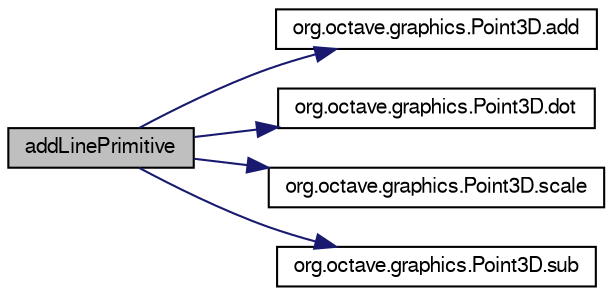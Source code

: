 digraph G
{
  edge [fontname="FreeSans",fontsize="10",labelfontname="FreeSans",labelfontsize="10"];
  node [fontname="FreeSans",fontsize="10",shape=record];
  rankdir="LR";
  Node1 [label="addLinePrimitive",height=0.2,width=0.4,color="black", fillcolor="grey75", style="filled" fontcolor="black"];
  Node1 -> Node2 [color="midnightblue",fontsize="10",style="solid",fontname="FreeSans"];
  Node2 [label="org.octave.graphics.Point3D.add",height=0.2,width=0.4,color="black", fillcolor="white", style="filled",URL="$classorg_1_1octave_1_1graphics_1_1_point3_d.html#aeef8a41812462b9b3052eb09be9182f5"];
  Node1 -> Node3 [color="midnightblue",fontsize="10",style="solid",fontname="FreeSans"];
  Node3 [label="org.octave.graphics.Point3D.dot",height=0.2,width=0.4,color="black", fillcolor="white", style="filled",URL="$classorg_1_1octave_1_1graphics_1_1_point3_d.html#ad3e288cd58ee81dbcb293da98f1f8f75"];
  Node1 -> Node4 [color="midnightblue",fontsize="10",style="solid",fontname="FreeSans"];
  Node4 [label="org.octave.graphics.Point3D.scale",height=0.2,width=0.4,color="black", fillcolor="white", style="filled",URL="$classorg_1_1octave_1_1graphics_1_1_point3_d.html#a7f84a1dbc8c802c85d54c81b12d74678"];
  Node1 -> Node5 [color="midnightblue",fontsize="10",style="solid",fontname="FreeSans"];
  Node5 [label="org.octave.graphics.Point3D.sub",height=0.2,width=0.4,color="black", fillcolor="white", style="filled",URL="$classorg_1_1octave_1_1graphics_1_1_point3_d.html#a8bb6dc1571d2c762038534acf268a223"];
}
